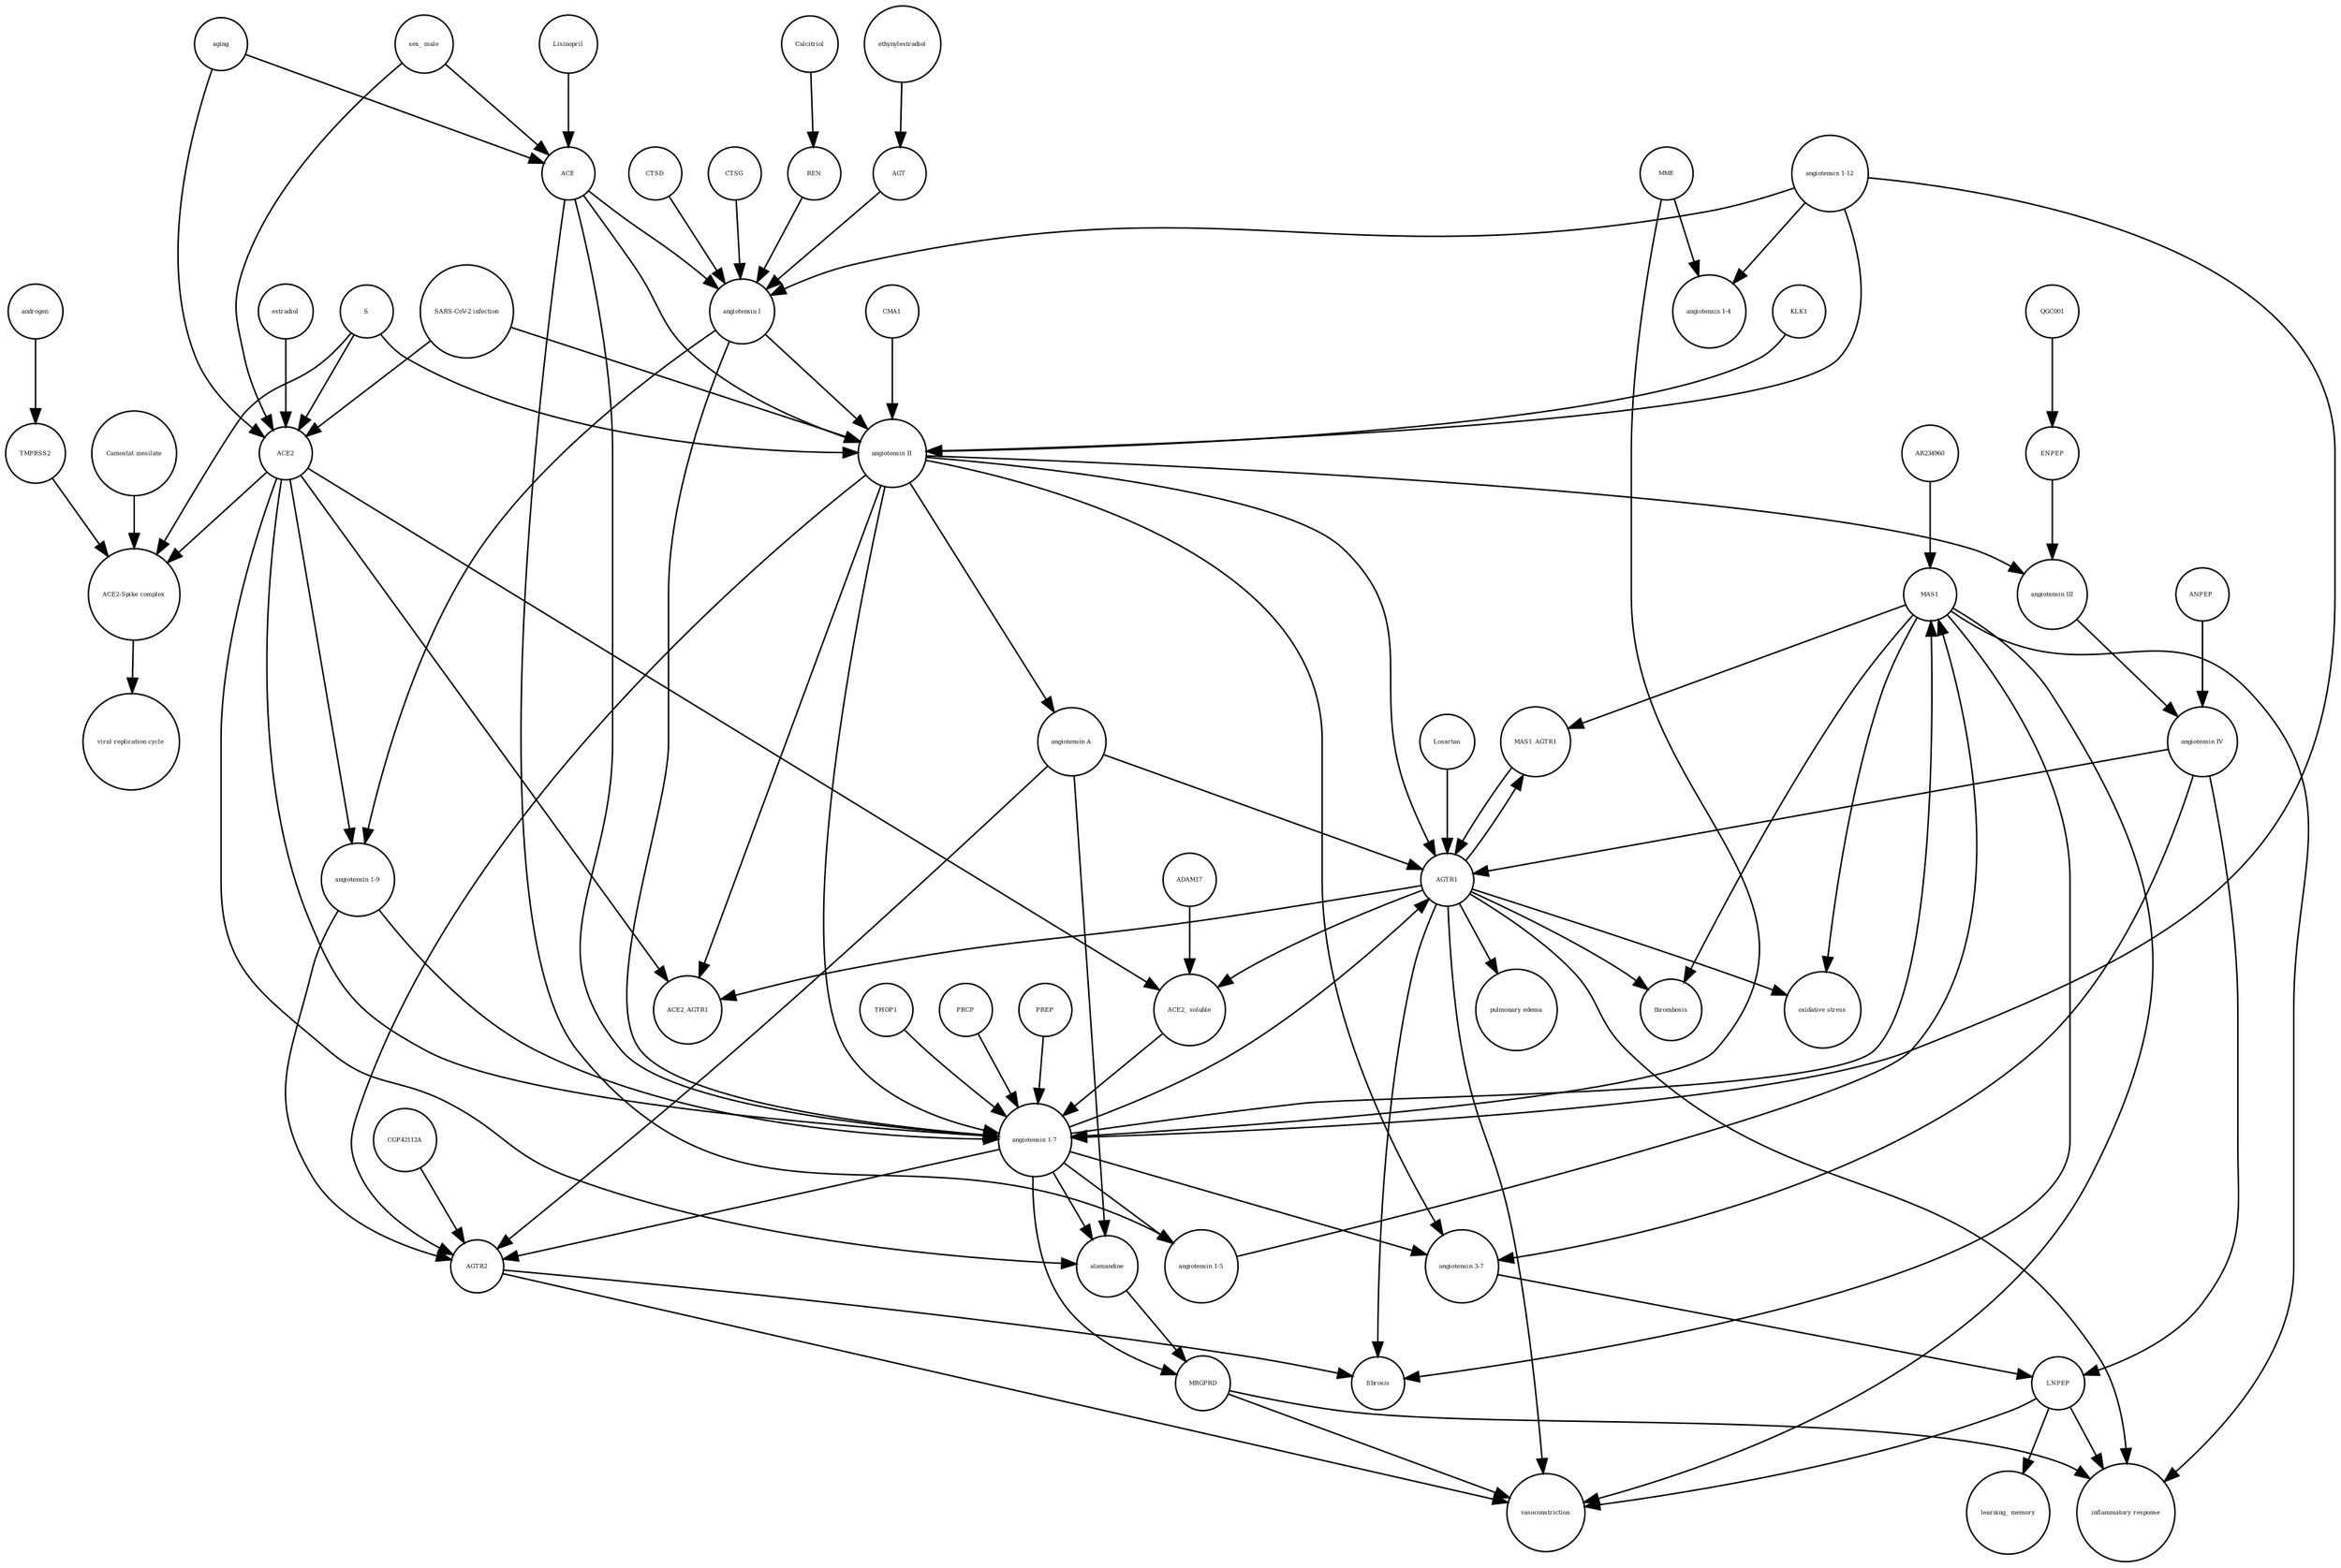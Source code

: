 strict digraph  {
MRGPRD [annotation="urn_miriam_hgnc_HGNC%3A29626", bipartite=0, cls=macromolecule, fontsize=4, label=MRGPRD, shape=circle];
"inflammatory response" [annotation="urn_miriam_obo.go_GO%3A0006954", bipartite=0, cls=phenotype, fontsize=4, label="inflammatory response", shape=circle];
MAS1 [annotation="urn_miriam_hgnc_HGNC%3A6899", bipartite=0, cls=macromolecule, fontsize=4, label=MAS1, shape=circle];
AGTR2 [annotation="urn_miriam_hgnc_HGNC%3A338", bipartite=0, cls=macromolecule, fontsize=4, label=AGTR2, shape=circle];
vasoconstriction [annotation=urn_miriam_mesh_D014661, bipartite=0, cls=phenotype, fontsize=4, label=vasoconstriction, shape=circle];
AGTR1 [annotation="urn_miriam_hgnc_HGNC%3A336", bipartite=0, cls=macromolecule, fontsize=4, label=AGTR1, shape=circle];
"oxidative stress" [annotation="urn_miriam_obo.go_GO%3A0006979", bipartite=0, cls=phenotype, fontsize=4, label="oxidative stress", shape=circle];
LNPEP [annotation="urn_miriam_hgnc_HGNC%3A6656", bipartite=0, cls=macromolecule, fontsize=4, label=LNPEP, shape=circle];
"learning_ memory" [annotation=urn_miriam_mesh_D007858, bipartite=0, cls=phenotype, fontsize=4, label="learning_ memory", shape=circle];
"ACE2-Spike complex" [annotation=urn_miriam_pubmed_32275855, bipartite=0, cls=complex, fontsize=4, label="ACE2-Spike complex", shape=circle];
"viral replication cycle" [annotation=urn_miriam_mesh_D014661, bipartite=0, cls=phenotype, fontsize=4, label="viral replication cycle", shape=circle];
"pulmonary edema" [annotation=urn_miriam_mesh_D011654, bipartite=0, cls=phenotype, fontsize=4, label="pulmonary edema", shape=circle];
fibrosis [annotation=urn_miriam_mesh_D005355, bipartite=0, cls=phenotype, fontsize=4, label=fibrosis, shape=circle];
thrombosis [annotation=urn_miriam_mesh_D013927, bipartite=0, cls=phenotype, fontsize=4, label=thrombosis, shape=circle];
CGP42112A [annotation="urn_miriam_obo.chebi_CHEBI%3A147302", bipartite=0, cls="simple chemical", fontsize=4, label=CGP42112A, shape=circle];
alamandine [annotation="urn_miriam_pubchem.compound_44192273", bipartite=0, cls="simple chemical", fontsize=4, label=alamandine, shape=circle];
androgen [annotation="urn_miriam_obo.chebi_CHEBI%3A50113", bipartite=0, cls="simple chemical", fontsize=4, label=androgen, shape=circle];
MAS1_AGTR1 [annotation=urn_miriam_pubmed_15809376, bipartite=0, cls=complex, fontsize=4, label=MAS1_AGTR1, shape=circle];
ethynylestradiol [annotation="urn_miriam_obo.chebi_CHEBI%3A4903", bipartite=0, cls="simple chemical", fontsize=4, label=ethynylestradiol, shape=circle];
"angiotensin 3-7" [annotation=urn_miriam_pubmed_30934934, bipartite=0, cls="simple chemical", fontsize=4, label="angiotensin 3-7", shape=circle];
"angiotensin 1-4" [annotation=urn_miriam_pubmed_22490446, bipartite=0, cls="simple chemical", fontsize=4, label="angiotensin 1-4", shape=circle];
S [annotation="urn_miriam_uniprot_P0DTC2|urn_miriam_uniprot_P59594", bipartite=0, cls=macromolecule, fontsize=4, label=S, shape=circle];
"angiotensin IV" [annotation="urn_miriam_obo.chebi_CHEBI%3A80127", bipartite=0, cls="simple chemical", fontsize=4, label="angiotensin IV", shape=circle];
"ACE2_ soluble" [annotation="urn_miriam_hgnc.symbol_ACE2", bipartite=0, cls=macromolecule, fontsize=4, label="ACE2_ soluble", shape=circle];
ADAM17 [annotation="urn_miriam_hgnc_HGNC%3A195", bipartite=0, cls=macromolecule, fontsize=4, label=ADAM17, shape=circle];
ACE [annotation="urn_miriam_hgnc_HGNC%3A2707", bipartite=0, cls=macromolecule, fontsize=4, label=ACE, shape=circle];
"Camostat mesilate" [annotation="urn_miriam_obo.chebi_CHEBI%3A135632", bipartite=0, cls="simple chemical", fontsize=4, label="Camostat mesilate", shape=circle];
THOP1 [annotation="urn_miriam_hgnc_HGNC%3A11793", bipartite=0, cls=macromolecule, fontsize=4, label=THOP1, shape=circle];
estradiol [annotation="urn_miriam_obo.chebi_CHEBI%3A16469", bipartite=0, cls="simple chemical", fontsize=4, label=estradiol, shape=circle];
AR234960 [annotation="urn_miriam_pubchem.compound_146025955", bipartite=0, cls="simple chemical", fontsize=4, label=AR234960, shape=circle];
Losartan [annotation="urn_miriam_obo.chebi_CHEBI%3A6541", bipartite=0, cls="simple chemical", fontsize=4, label=Losartan, shape=circle];
KLK1 [annotation="urn_miriam_hgnc_HGNC%3A6357", bipartite=0, cls=macromolecule, fontsize=4, label=KLK1, shape=circle];
ENPEP [annotation="urn_miriam_hgnc_HGNC%3A3355", bipartite=0, cls=macromolecule, fontsize=4, label=ENPEP, shape=circle];
QGC001 [annotation=urn_miriam_pubmed_24337978, bipartite=0, cls="simple chemical", fontsize=4, label=QGC001, shape=circle];
Lisinopril [annotation="urn_miriam_obo.chebi_CHEBI%3A43755", bipartite=0, cls="simple chemical", fontsize=4, label=Lisinopril, shape=circle];
"angiotensin III" [annotation="urn_miriam_obo.chebi_CHEBI%3A89666", bipartite=0, cls="simple chemical", fontsize=4, label="angiotensin III", shape=circle];
Calcitriol [annotation="urn_miriam_obo.chebi_CHEBI%3A17823", bipartite=0, cls="simple chemical", fontsize=4, label=Calcitriol, shape=circle];
AGT [annotation="urn_miriam_hgnc_HGNC%3A333", bipartite=0, cls=macromolecule, fontsize=4, label=AGT, shape=circle];
"SARS-CoV-2 infection" [annotation="urn_miriam_taxonomy_2697049|urn_miriam_mesh_C000657245", bipartite=0, cls=phenotype, fontsize=4, label="SARS-CoV-2 infection", shape=circle];
ACE2 [annotation="urn_miriam_hgnc_HGNC%3A13557", bipartite=0, cls=macromolecule, fontsize=4, label=ACE2, shape=circle];
"sex_ male" [annotation=urn_miriam_mesh_D008297, bipartite=0, cls=phenotype, fontsize=4, label="sex_ male", shape=circle];
PRCP [annotation="urn_miriam_hgnc_HGNC%3A9344", bipartite=0, cls=macromolecule, fontsize=4, label=PRCP, shape=circle];
"angiotensin II" [annotation="urn_miriam_obo.chebi_CHEBI%3A2718", bipartite=0, cls="simple chemical", fontsize=4, label="angiotensin II", shape=circle];
PREP [annotation="urn_miriam_hgnc_HGNC%3A9358", bipartite=0, cls=macromolecule, fontsize=4, label=PREP, shape=circle];
CMA1 [annotation="urn_miriam_hgnc_HGNC%3A2097", bipartite=0, cls=macromolecule, fontsize=4, label=CMA1, shape=circle];
ACE2_AGTR1 [annotation=urn_miriam_pubmed_25225202, bipartite=0, cls=complex, fontsize=4, label=ACE2_AGTR1, shape=circle];
aging [annotation="urn_miriam_obo.go_GO%3A0007568", bipartite=0, cls=phenotype, fontsize=4, label=aging, shape=circle];
CTSD [annotation="urn_miriam_hgnc_HGNC%3A2529", bipartite=0, cls=macromolecule, fontsize=4, label=CTSD, shape=circle];
TMPRSS2 [annotation="urn_miriam_hgnc_HGNC%3A11876", bipartite=0, cls=macromolecule, fontsize=4, label=TMPRSS2, shape=circle];
REN [annotation="urn_miriam_hgnc_HGNC%3A9958", bipartite=0, cls=macromolecule, fontsize=4, label=REN, shape=circle];
"angiotensin 1-12" [annotation=urn_miriam_pubmed_27465904, bipartite=0, cls="simple chemical", fontsize=4, label="angiotensin 1-12", shape=circle];
"angiotensin 1-7" [annotation="urn_miriam_obo.chebi_CHEBI%3A55438", bipartite=0, cls="simple chemical", fontsize=4, label="angiotensin 1-7", shape=circle];
"angiotensin 1-9" [annotation="urn_miriam_obo.chebi_CHEBI%3A80128", bipartite=0, cls="simple chemical", fontsize=4, label="angiotensin 1-9", shape=circle];
CTSG [annotation="urn_miriam_hgnc_HGNC%3A2532", bipartite=0, cls=macromolecule, fontsize=4, label=CTSG, shape=circle];
"ANPEP " [annotation="urn_miriam_hgnc_HGNC%3A500", bipartite=0, cls=macromolecule, fontsize=4, label="ANPEP ", shape=circle];
"angiotensin I" [annotation="urn_miriam_obo.chebi_CHEBI%3A2718", bipartite=0, cls="simple chemical", fontsize=4, label="angiotensin I", shape=circle];
"angiotensin 1-5" [annotation="urn_miriam_obo.chebi_CHEBI%3A80129", bipartite=0, cls="simple chemical", fontsize=4, label="angiotensin 1-5", shape=circle];
MME [annotation="urn_miriam_hgnc_HGNC%3A7154", bipartite=0, cls=macromolecule, fontsize=4, label=MME, shape=circle];
"angiotensin A" [annotation="urn_miriam_kegg.compound_C20970|urn_miriam_pubchem.compound_91691124", bipartite=0, cls="simple chemical", fontsize=4, label="angiotensin A", shape=circle];
MRGPRD -> "inflammatory response"  [annotation="", interaction_type=inhibition];
MRGPRD -> vasoconstriction  [annotation="", interaction_type=inhibition];
MAS1 -> "inflammatory response"  [annotation="", interaction_type=inhibition];
MAS1 -> vasoconstriction  [annotation="", interaction_type=inhibition];
MAS1 -> fibrosis  [annotation="", interaction_type=inhibition];
MAS1 -> "oxidative stress"  [annotation="", interaction_type=inhibition];
MAS1 -> thrombosis  [annotation="", interaction_type=inhibition];
MAS1 -> MAS1_AGTR1  [annotation="", interaction_type=production];
AGTR2 -> vasoconstriction  [annotation="", interaction_type=inhibition];
AGTR2 -> fibrosis  [annotation="", interaction_type=inhibition];
AGTR1 -> "oxidative stress"  [annotation="", interaction_type="necessary stimulation"];
AGTR1 -> "inflammatory response"  [annotation="", interaction_type="necessary stimulation"];
AGTR1 -> vasoconstriction  [annotation="", interaction_type="necessary stimulation"];
AGTR1 -> "pulmonary edema"  [annotation="", interaction_type="necessary stimulation"];
AGTR1 -> fibrosis  [annotation="", interaction_type="necessary stimulation"];
AGTR1 -> thrombosis  [annotation="", interaction_type="necessary stimulation"];
AGTR1 -> MAS1_AGTR1  [annotation="", interaction_type=production];
AGTR1 -> "ACE2_ soluble"  [annotation="urn_miriam_pubmed_24227843|urn_miriam_taxonomy_9606|urn_miriam_pubmed_32333398|urn_miriam_pubmed_28512108", interaction_type=stimulation];
AGTR1 -> ACE2_AGTR1  [annotation="", interaction_type=production];
LNPEP -> "learning_ memory"  [annotation="", interaction_type="necessary stimulation"];
LNPEP -> "inflammatory response"  [annotation="", interaction_type=inhibition];
LNPEP -> vasoconstriction  [annotation="", interaction_type=inhibition];
"ACE2-Spike complex" -> "viral replication cycle"  [annotation="", interaction_type="necessary stimulation"];
CGP42112A -> AGTR2  [annotation="urn_miriam_pubmed_25014541|urn_miriam_taxonomy_9606", interaction_type=stimulation];
alamandine -> MRGPRD  [annotation="urn_miriam_pubmed_23446738|urn_miriam_taxonomy_9606", interaction_type=stimulation];
androgen -> TMPRSS2  [annotation="urn_miriam_pubmed_10485450|urn_miriam_taxonomy_9606", interaction_type=stimulation];
MAS1_AGTR1 -> AGTR1  [annotation="urn_miriam_pubmed_15809376|urn_miriam_taxonomy_9606", interaction_type=inhibition];
ethynylestradiol -> AGT  [annotation="urn_miriam_pubmed_8351287|urn_miriam_taxonomy_10116", interaction_type=stimulation];
"angiotensin 3-7" -> LNPEP  [annotation="urn_miriam_pubmed_30934934|urn_miriam_taxonomy_40674", interaction_type=stimulation];
S -> ACE2  [annotation="urn_miriam_pubmed_32432918|urn_miriam_taxonomy_9606|urn_miriam_pubmed_19864379|urn_miriam_uniprot_P59594", interaction_type=inhibition];
S -> "angiotensin II"  [annotation="urn_miriam_pubmed_16007097|urn_miriam_taxonomy_10090|urn_miriam_uniprot_P59594", interaction_type=stimulation];
S -> "ACE2-Spike complex"  [annotation="", interaction_type=production];
"angiotensin IV" -> AGTR1  [annotation="urn_miriam_pubmed_26497614|urn_miriam_taxonomy_10116|urn_miriam_pubmed_17630322|urn_miriam_pubmed_32333398|urn_miriam_pubmed_17138938|urn_miriam_taxonomy_9606", interaction_type=stimulation];
"angiotensin IV" -> LNPEP  [annotation="urn_miriam_pubmed_11707427|urn_miriam_taxonomy_9606", interaction_type=stimulation];
"angiotensin IV" -> "angiotensin 3-7"  [annotation="", interaction_type=production];
"ACE2_ soluble" -> "angiotensin 1-7"  [annotation="urn_miriam_pubmed_28512108|urn_miriam_taxonomy_9606", interaction_type=stimulation];
ADAM17 -> "ACE2_ soluble"  [annotation="urn_miriam_pubmed_24227843|urn_miriam_taxonomy_9606|urn_miriam_pubmed_32333398|urn_miriam_pubmed_28512108", interaction_type=catalysis];
ACE -> "angiotensin II"  [annotation="urn_miriam_taxonomy_9606|urn_miriam_pubmed_10969042", interaction_type=catalysis];
ACE -> "angiotensin 1-7"  [annotation="urn_miriam_pubmed_15283675|urn_miriam_taxonomy_9606", interaction_type=catalysis];
ACE -> "angiotensin 1-5"  [annotation="urn_miriam_pubmed_10969042|urn_miriam_taxonomy_9606", interaction_type=catalysis];
ACE -> "angiotensin I"  [annotation="urn_miriam_pubmed_22490446|urn_miriam_taxonomy_10116", interaction_type=catalysis];
"Camostat mesilate" -> "ACE2-Spike complex"  [annotation="urn_miriam_pubmed_32142651|urn_miriam_taxonomy_9606|urn_miriam_uniprot_P0DTC2", interaction_type=inhibition];
THOP1 -> "angiotensin 1-7"  [annotation="urn_miriam_pubmed_24041943|urn_miriam_taxonomy_10116", interaction_type=catalysis];
estradiol -> ACE2  [annotation="urn_miriam_pubmed_32432918|urn_miriam_taxonomy_9606|urn_miriam_pubmed_19864379|urn_miriam_uniprot_P59594", interaction_type=inhibition];
AR234960 -> MAS1  [annotation="urn_miriam_pubmed_29287092|urn_miriam_taxonomy_9606", interaction_type=stimulation];
Losartan -> AGTR1  [annotation="urn_miriam_pubmed_24530803|urn_miriam_taxonomy_8355", interaction_type=inhibition];
KLK1 -> "angiotensin II"  [annotation="urn_miriam_taxonomy_9823|urn_miriam_pubmed_6555043", interaction_type=catalysis];
ENPEP -> "angiotensin III"  [annotation="urn_miriam_pubmed_8876246|urn_miriam_taxonomy_10090", interaction_type=catalysis];
QGC001 -> ENPEP  [annotation="urn_miriam_pubmed_22710644|urn_miriam_taxonomy_10116", interaction_type=inhibition];
Lisinopril -> ACE  [annotation="urn_miriam_pubmed_2550696|urn_miriam_taxonomy_9606", interaction_type=inhibition];
"angiotensin III" -> "angiotensin IV"  [annotation="", interaction_type=production];
Calcitriol -> REN  [annotation="urn_miriam_pubmed_12122115|urn_miriam_taxonomy_10090", interaction_type=inhibition];
AGT -> "angiotensin I"  [annotation="", interaction_type=production];
"SARS-CoV-2 infection" -> ACE2  [annotation="urn_miriam_pubmed_32408336|urn_miriam_taxonomy_9606", interaction_type=inhibition];
"SARS-CoV-2 infection" -> "angiotensin II"  [annotation="urn_miriam_pubmed_32048163|urn_miriam_taxonomy_9606", interaction_type=stimulation];
ACE2 -> "ACE2_ soluble"  [annotation="", interaction_type=production];
ACE2 -> "angiotensin 1-9"  [annotation="urn_miriam_pubmed_10969042|urn_miriam_taxonomy_9606", interaction_type=catalysis];
ACE2 -> "ACE2-Spike complex"  [annotation="", interaction_type=production];
ACE2 -> "angiotensin 1-7"  [annotation="urn_miriam_taxonomy_10090|urn_miriam_pubmed_23392115", interaction_type=catalysis];
ACE2 -> ACE2_AGTR1  [annotation="", interaction_type=production];
ACE2 -> alamandine  [annotation="urn_miriam_pubmed_23446738|urn_miriam_taxonomy_9606", interaction_type=catalysis];
"sex_ male" -> ACE  [annotation="urn_miriam_pubmed_26171856|urn_miriam_taxonomy_10116", interaction_type=stimulation];
"sex_ male" -> ACE2  [annotation="urn_miriam_pubmed_26171856|urn_miriam_taxonomy_10116", interaction_type=stimulation];
PRCP -> "angiotensin 1-7"  [annotation="urn_miriam_taxonomy_10090|urn_miriam_pubmed_23392115", interaction_type=catalysis];
"angiotensin II" -> AGTR1  [annotation="urn_miriam_pubmed_26497614|urn_miriam_taxonomy_10116|urn_miriam_pubmed_17630322|urn_miriam_pubmed_32333398|urn_miriam_pubmed_17138938|urn_miriam_taxonomy_9606", interaction_type=stimulation];
"angiotensin II" -> "angiotensin 1-7"  [annotation="", interaction_type=production];
"angiotensin II" -> "angiotensin A"  [annotation="", interaction_type=production];
"angiotensin II" -> "angiotensin III"  [annotation="", interaction_type=production];
"angiotensin II" -> AGTR2  [annotation="urn_miriam_pubmed_17630322|urn_miriam_taxonomy_9606|urn_miriam_pubmed_17138938", interaction_type=stimulation];
"angiotensin II" -> ACE2_AGTR1  [annotation="urn_miriam_pubmed_25225202|urn_miriam_taxonomy_9606", interaction_type=inhibition];
"angiotensin II" -> "angiotensin 3-7"  [annotation="", interaction_type=production];
PREP -> "angiotensin 1-7"  [annotation="urn_miriam_pubmed_1310484|urn_miriam_taxonomy_9606", interaction_type=catalysis];
CMA1 -> "angiotensin II"  [annotation="urn_miriam_pubmed_2266130|urn_miriam_taxonomy_9606", interaction_type=catalysis];
aging -> ACE  [annotation="urn_miriam_pubmed_20689271|urn_miriam_taxonomy_10116", interaction_type=stimulation];
aging -> ACE2  [annotation="urn_miriam_pubmed_20689271|urn_miriam_taxonomy_10116", interaction_type=inhibition];
CTSD -> "angiotensin I"  [annotation="urn_miriam_pubmed_6172448|urn_miriam_taxonomy_9606", interaction_type=catalysis];
TMPRSS2 -> "ACE2-Spike complex"  [annotation="urn_miriam_pubmed_32142651|urn_miriam_taxonomy_9606|urn_miriam_uniprot_P0DTC2", interaction_type=stimulation];
REN -> "angiotensin I"  [annotation="urn_miriam_pubmed_10585461|urn_miriam_taxonomy_9606", interaction_type=catalysis];
"angiotensin 1-12" -> "angiotensin II"  [annotation="", interaction_type=production];
"angiotensin 1-12" -> "angiotensin 1-4"  [annotation="", interaction_type=production];
"angiotensin 1-12" -> "angiotensin 1-7"  [annotation="", interaction_type=production];
"angiotensin 1-12" -> "angiotensin I"  [annotation="", interaction_type=production];
"angiotensin 1-7" -> MRGPRD  [annotation="urn_miriam_pubmed_27217404|urn_miriam_taxonomy_9606", interaction_type=stimulation];
"angiotensin 1-7" -> "angiotensin 3-7"  [annotation="", interaction_type=production];
"angiotensin 1-7" -> alamandine  [annotation="", interaction_type=production];
"angiotensin 1-7" -> AGTR2  [annotation="urn_miriam_pubmed_15767466|urn_miriam_taxonomy_10116", interaction_type=stimulation];
"angiotensin 1-7" -> "angiotensin 1-5"  [annotation="", interaction_type=production];
"angiotensin 1-7" -> AGTR1  [annotation="urn_miriam_pubmed_29928987|urn_miriam_taxonomy_9606", interaction_type=inhibition];
"angiotensin 1-7" -> MAS1  [annotation="urn_miriam_pubmed_27217404|urn_miriam_taxonomy_9606", interaction_type=stimulation];
"angiotensin 1-9" -> "angiotensin 1-7"  [annotation="", interaction_type=production];
"angiotensin 1-9" -> AGTR2  [annotation="urn_miriam_pubmed_30048754|urn_miriam_taxonomy_10116", interaction_type=stimulation];
CTSG -> "angiotensin I"  [annotation="urn_miriam_pubmed_6172448|urn_miriam_taxonomy_9606", interaction_type=catalysis];
"ANPEP " -> "angiotensin IV"  [annotation="urn_miriam_pubmed_8876246|urn_miriam_taxonomy_10090", interaction_type=catalysis];
"angiotensin I" -> "angiotensin II"  [annotation="", interaction_type=production];
"angiotensin I" -> "angiotensin 1-9"  [annotation="", interaction_type=production];
"angiotensin I" -> "angiotensin 1-7"  [annotation="", interaction_type=production];
"angiotensin 1-5" -> MAS1  [annotation="urn_miriam_pubmed_27660028|urn_miriam_taxonomy_10116", interaction_type=stimulation];
MME -> "angiotensin 1-4"  [annotation="urn_miriam_pubmed_22490446|urn_miriam_taxonomy_10116", interaction_type=catalysis];
MME -> "angiotensin 1-7"  [annotation="urn_miriam_taxonomy_9606|urn_miriam_pubmed_15283675", interaction_type=catalysis];
"angiotensin A" -> alamandine  [annotation="", interaction_type=production];
"angiotensin A" -> AGTR1  [annotation="urn_miriam_pubmed_26497614|urn_miriam_taxonomy_10116|urn_miriam_pubmed_17630322|urn_miriam_pubmed_32333398|urn_miriam_pubmed_17138938|urn_miriam_taxonomy_9606", interaction_type=stimulation];
"angiotensin A" -> AGTR2  [annotation="urn_miriam_pubmed_17630322|urn_miriam_taxonomy_9606|urn_miriam_pubmed_17138938", interaction_type=stimulation];
}
